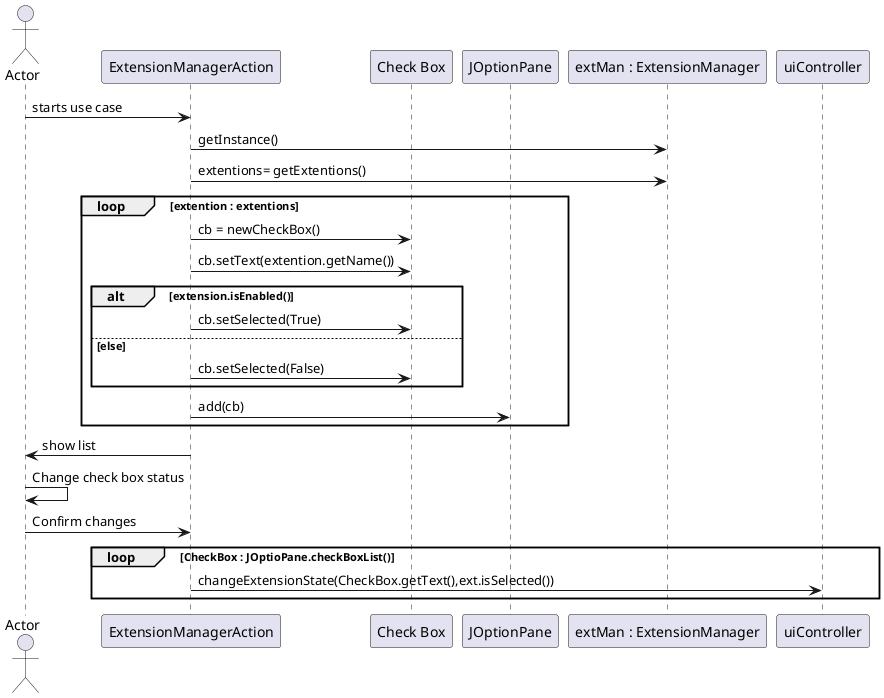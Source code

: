 @startuml
actor Actor
  participant "ExtensionManagerAction" as ExtensionManagerAction
  participant "Check Box" as CheckB
  participant "JOptionPane" as JOption
  participant "extMan : ExtensionManager" as ExtensionManager

  Actor -> ExtensionManagerAction : starts use case
  ExtensionManagerAction -> ExtensionManager : getInstance()
  ExtensionManagerAction -> ExtensionManager : extentions= getExtentions()
 loop extention : extentions
  ExtensionManagerAction -> CheckB : cb = newCheckBox()
  ExtensionManagerAction -> CheckB : cb.setText(extention.getName())
      alt extension.isEnabled()
           ExtensionManagerAction -> CheckB : cb.setSelected(True)
      else else
           ExtensionManagerAction -> CheckB : cb.setSelected(False)
      end 
           ExtensionManagerAction -> JOption : add(cb)
  end
  ExtensionManagerAction -> Actor : show list
  Actor -> Actor : Change check box status
  Actor -> ExtensionManagerAction : Confirm changes
 loop CheckBox : JOptioPane.checkBoxList()
    ExtensionManagerAction -> uiController : changeExtensionState(CheckBox.getText(),ext.isSelected())
  end
@enduml
